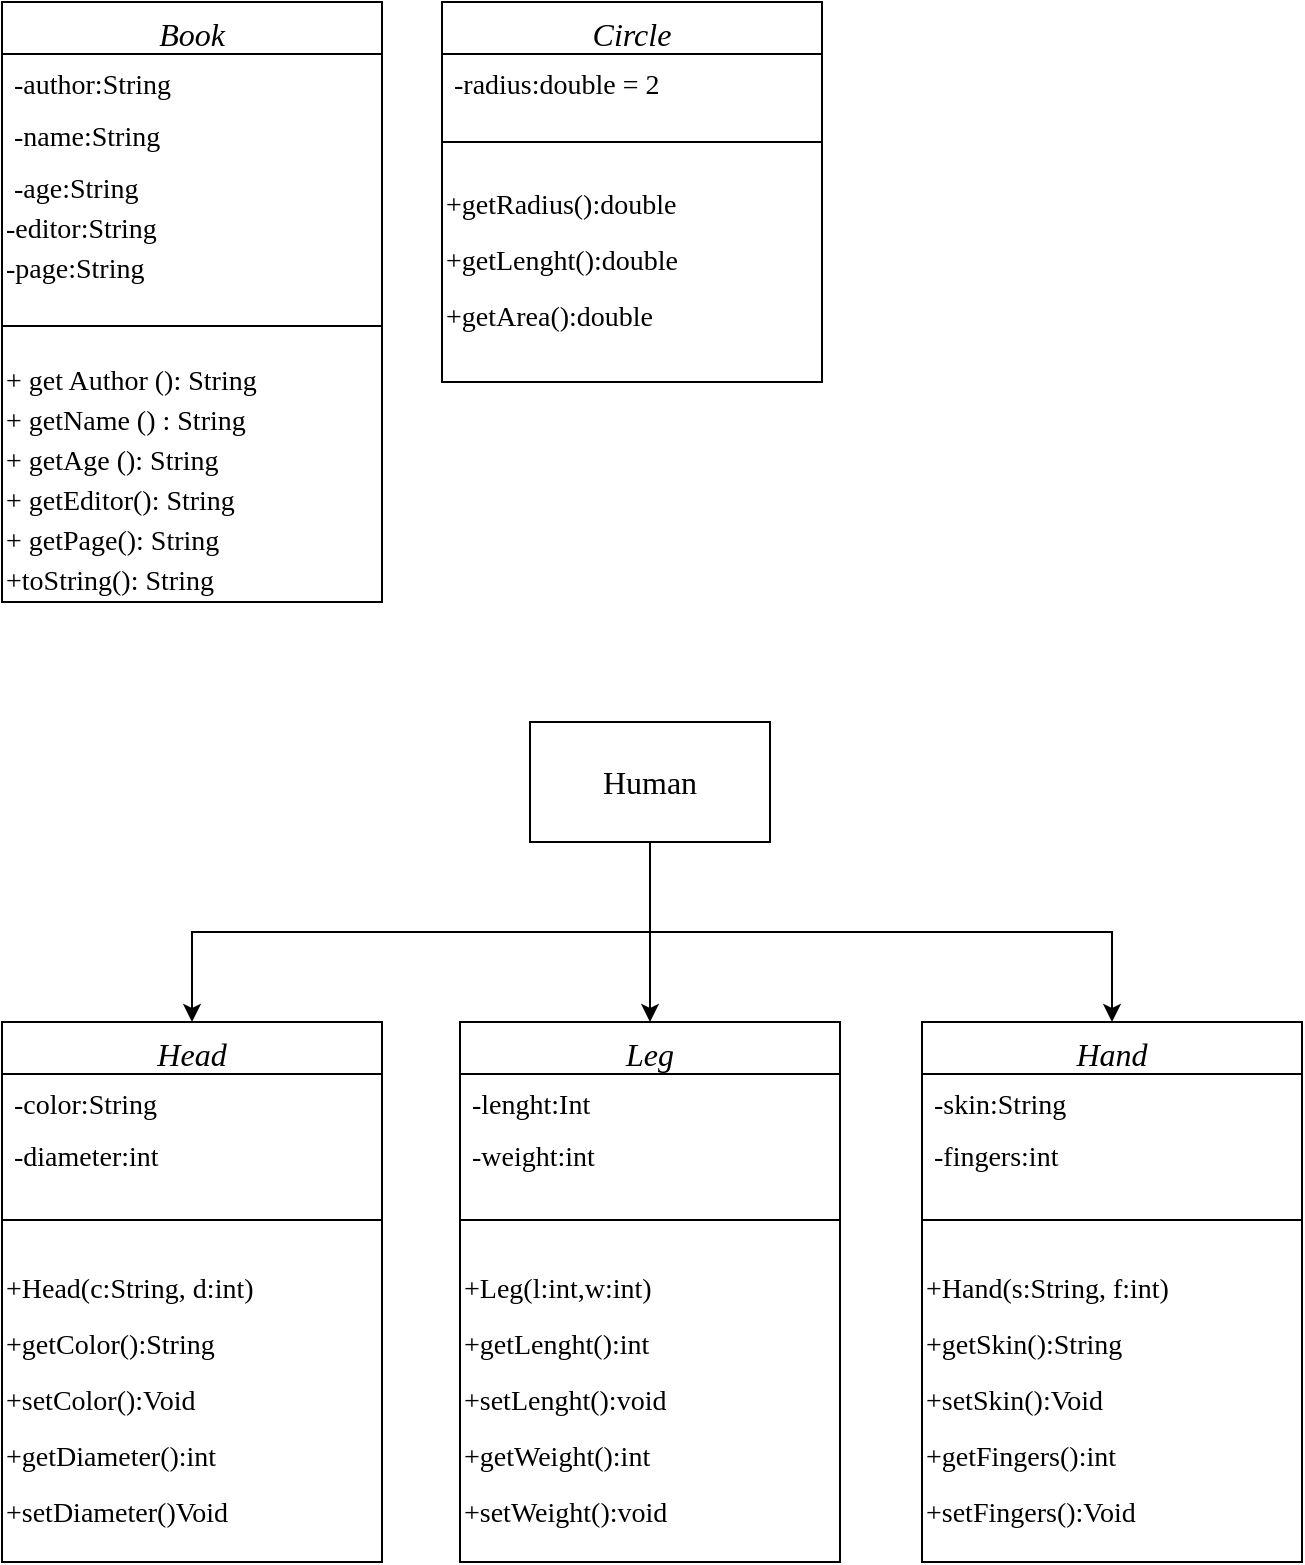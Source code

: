 <mxfile version="13.7.2" type="github">
  <diagram id="C5RBs43oDa-KdzZeNtuy" name="Page-1">
    <mxGraphModel dx="1117" dy="679" grid="1" gridSize="10" guides="1" tooltips="1" connect="1" arrows="1" fold="1" page="1" pageScale="1" pageWidth="827" pageHeight="1169" math="0" shadow="0">
      <root>
        <mxCell id="WIyWlLk6GJQsqaUBKTNV-0" />
        <mxCell id="WIyWlLk6GJQsqaUBKTNV-1" parent="WIyWlLk6GJQsqaUBKTNV-0" />
        <mxCell id="zkfFHV4jXpPFQw0GAbJ--0" value="Book" style="swimlane;fontStyle=2;align=center;verticalAlign=top;childLayout=stackLayout;horizontal=1;startSize=26;horizontalStack=0;resizeParent=1;resizeLast=0;collapsible=1;marginBottom=0;rounded=0;shadow=0;strokeWidth=1;fontFamily=Times New Roman;fontSize=16;" parent="WIyWlLk6GJQsqaUBKTNV-1" vertex="1">
          <mxGeometry x="90" y="60" width="190" height="300" as="geometry">
            <mxRectangle x="230" y="140" width="160" height="26" as="alternateBounds" />
          </mxGeometry>
        </mxCell>
        <mxCell id="zkfFHV4jXpPFQw0GAbJ--1" value="-author:String" style="text;align=left;verticalAlign=top;spacingLeft=4;spacingRight=4;overflow=hidden;rotatable=0;points=[[0,0.5],[1,0.5]];portConstraint=eastwest;fontFamily=Times New Roman;fontSize=14;" parent="zkfFHV4jXpPFQw0GAbJ--0" vertex="1">
          <mxGeometry y="26" width="190" height="26" as="geometry" />
        </mxCell>
        <mxCell id="zkfFHV4jXpPFQw0GAbJ--2" value="-name:String" style="text;align=left;verticalAlign=top;spacingLeft=4;spacingRight=4;overflow=hidden;rotatable=0;points=[[0,0.5],[1,0.5]];portConstraint=eastwest;rounded=0;shadow=0;html=0;fontFamily=Times New Roman;fontSize=14;" parent="zkfFHV4jXpPFQw0GAbJ--0" vertex="1">
          <mxGeometry y="52" width="190" height="26" as="geometry" />
        </mxCell>
        <mxCell id="zkfFHV4jXpPFQw0GAbJ--3" value="-age:String" style="text;align=left;verticalAlign=top;spacingLeft=4;spacingRight=4;overflow=hidden;rotatable=0;points=[[0,0.5],[1,0.5]];portConstraint=eastwest;rounded=0;shadow=0;html=0;fontFamily=Times New Roman;fontSize=14;" parent="zkfFHV4jXpPFQw0GAbJ--0" vertex="1">
          <mxGeometry y="78" width="190" height="26" as="geometry" />
        </mxCell>
        <mxCell id="YFlFLyjwC8dop75LKzHm-1" value="-editor:String" style="text;html=1;strokeColor=none;fillColor=none;align=left;verticalAlign=middle;whiteSpace=wrap;rounded=0;fontFamily=Times New Roman;fontSize=14;" vertex="1" parent="zkfFHV4jXpPFQw0GAbJ--0">
          <mxGeometry y="104" width="190" height="20" as="geometry" />
        </mxCell>
        <mxCell id="YFlFLyjwC8dop75LKzHm-0" value="-page:String" style="text;html=1;strokeColor=none;fillColor=none;align=left;verticalAlign=middle;whiteSpace=wrap;rounded=0;fontFamily=Times New Roman;fontSize=14;" vertex="1" parent="zkfFHV4jXpPFQw0GAbJ--0">
          <mxGeometry y="124" width="190" height="20" as="geometry" />
        </mxCell>
        <mxCell id="zkfFHV4jXpPFQw0GAbJ--4" value="" style="line;html=1;strokeWidth=1;align=left;verticalAlign=middle;spacingTop=-1;spacingLeft=3;spacingRight=3;rotatable=0;labelPosition=right;points=[];portConstraint=eastwest;fontFamily=Times New Roman;fontSize=14;" parent="zkfFHV4jXpPFQw0GAbJ--0" vertex="1">
          <mxGeometry y="144" width="190" height="36" as="geometry" />
        </mxCell>
        <mxCell id="YFlFLyjwC8dop75LKzHm-3" value="+ get Author (): String" style="text;html=1;strokeColor=none;fillColor=none;align=left;verticalAlign=middle;whiteSpace=wrap;rounded=0;fontFamily=Times New Roman;fontSize=14;" vertex="1" parent="zkfFHV4jXpPFQw0GAbJ--0">
          <mxGeometry y="180" width="190" height="20" as="geometry" />
        </mxCell>
        <mxCell id="YFlFLyjwC8dop75LKzHm-4" value="+ getName () : String" style="text;html=1;strokeColor=none;fillColor=none;align=left;verticalAlign=middle;whiteSpace=wrap;rounded=0;fontFamily=Times New Roman;fontSize=14;" vertex="1" parent="zkfFHV4jXpPFQw0GAbJ--0">
          <mxGeometry y="200" width="190" height="20" as="geometry" />
        </mxCell>
        <mxCell id="YFlFLyjwC8dop75LKzHm-5" value="+ getAge (): String" style="text;html=1;strokeColor=none;fillColor=none;align=left;verticalAlign=middle;whiteSpace=wrap;rounded=0;fontFamily=Times New Roman;fontSize=14;" vertex="1" parent="zkfFHV4jXpPFQw0GAbJ--0">
          <mxGeometry y="220" width="190" height="20" as="geometry" />
        </mxCell>
        <mxCell id="YFlFLyjwC8dop75LKzHm-6" value="+ getEditor(): String" style="text;html=1;strokeColor=none;fillColor=none;align=left;verticalAlign=middle;whiteSpace=wrap;rounded=0;fontFamily=Times New Roman;fontSize=14;" vertex="1" parent="zkfFHV4jXpPFQw0GAbJ--0">
          <mxGeometry y="240" width="190" height="20" as="geometry" />
        </mxCell>
        <mxCell id="YFlFLyjwC8dop75LKzHm-7" value="+ getPage(): String" style="text;html=1;strokeColor=none;fillColor=none;align=left;verticalAlign=middle;whiteSpace=wrap;rounded=0;fontFamily=Times New Roman;fontSize=14;" vertex="1" parent="zkfFHV4jXpPFQw0GAbJ--0">
          <mxGeometry y="260" width="190" height="20" as="geometry" />
        </mxCell>
        <mxCell id="YFlFLyjwC8dop75LKzHm-8" value="+toString(): String" style="text;html=1;strokeColor=none;fillColor=none;align=left;verticalAlign=middle;whiteSpace=wrap;rounded=0;fontFamily=Times New Roman;fontSize=14;" vertex="1" parent="zkfFHV4jXpPFQw0GAbJ--0">
          <mxGeometry y="280" width="190" height="20" as="geometry" />
        </mxCell>
        <mxCell id="YFlFLyjwC8dop75LKzHm-10" value="Circle" style="swimlane;fontStyle=2;align=center;verticalAlign=top;childLayout=stackLayout;horizontal=1;startSize=26;horizontalStack=0;resizeParent=1;resizeLast=0;collapsible=1;marginBottom=0;rounded=0;shadow=0;strokeWidth=1;fontFamily=Times New Roman;fontSize=16;" vertex="1" parent="WIyWlLk6GJQsqaUBKTNV-1">
          <mxGeometry x="310" y="60" width="190" height="190" as="geometry">
            <mxRectangle x="230" y="140" width="160" height="26" as="alternateBounds" />
          </mxGeometry>
        </mxCell>
        <mxCell id="YFlFLyjwC8dop75LKzHm-11" value="-radius:double = 2" style="text;align=left;verticalAlign=top;spacingLeft=4;spacingRight=4;overflow=hidden;rotatable=0;points=[[0,0.5],[1,0.5]];portConstraint=eastwest;fontFamily=Times New Roman;fontSize=14;" vertex="1" parent="YFlFLyjwC8dop75LKzHm-10">
          <mxGeometry y="26" width="190" height="26" as="geometry" />
        </mxCell>
        <mxCell id="YFlFLyjwC8dop75LKzHm-16" value="" style="line;html=1;strokeWidth=1;align=left;verticalAlign=middle;spacingTop=-1;spacingLeft=3;spacingRight=3;rotatable=0;labelPosition=right;points=[];portConstraint=eastwest;fontFamily=Times New Roman;fontSize=14;" vertex="1" parent="YFlFLyjwC8dop75LKzHm-10">
          <mxGeometry y="52" width="190" height="36" as="geometry" />
        </mxCell>
        <mxCell id="YFlFLyjwC8dop75LKzHm-17" value="+getRadius():double" style="text;html=1;strokeColor=none;fillColor=none;align=left;verticalAlign=middle;whiteSpace=wrap;rounded=0;fontFamily=Times New Roman;fontSize=14;" vertex="1" parent="YFlFLyjwC8dop75LKzHm-10">
          <mxGeometry y="88" width="190" height="28" as="geometry" />
        </mxCell>
        <mxCell id="YFlFLyjwC8dop75LKzHm-23" value="+getLenght():double" style="text;html=1;strokeColor=none;fillColor=none;align=left;verticalAlign=middle;whiteSpace=wrap;rounded=0;fontFamily=Times New Roman;fontSize=14;" vertex="1" parent="YFlFLyjwC8dop75LKzHm-10">
          <mxGeometry y="116" width="190" height="28" as="geometry" />
        </mxCell>
        <mxCell id="YFlFLyjwC8dop75LKzHm-24" value="+getArea():double" style="text;html=1;strokeColor=none;fillColor=none;align=left;verticalAlign=middle;whiteSpace=wrap;rounded=0;fontFamily=Times New Roman;fontSize=14;" vertex="1" parent="YFlFLyjwC8dop75LKzHm-10">
          <mxGeometry y="144" width="190" height="28" as="geometry" />
        </mxCell>
        <mxCell id="YFlFLyjwC8dop75LKzHm-25" value="Head" style="swimlane;fontStyle=2;align=center;verticalAlign=top;childLayout=stackLayout;horizontal=1;startSize=26;horizontalStack=0;resizeParent=1;resizeLast=0;collapsible=1;marginBottom=0;rounded=0;shadow=0;strokeWidth=1;fontFamily=Times New Roman;fontSize=16;" vertex="1" parent="WIyWlLk6GJQsqaUBKTNV-1">
          <mxGeometry x="90" y="570" width="190" height="270" as="geometry">
            <mxRectangle x="230" y="140" width="160" height="26" as="alternateBounds" />
          </mxGeometry>
        </mxCell>
        <mxCell id="YFlFLyjwC8dop75LKzHm-26" value="-color:String" style="text;align=left;verticalAlign=top;spacingLeft=4;spacingRight=4;overflow=hidden;rotatable=0;points=[[0,0.5],[1,0.5]];portConstraint=eastwest;fontFamily=Times New Roman;fontSize=14;" vertex="1" parent="YFlFLyjwC8dop75LKzHm-25">
          <mxGeometry y="26" width="190" height="26" as="geometry" />
        </mxCell>
        <mxCell id="YFlFLyjwC8dop75LKzHm-31" value="-diameter:int" style="text;align=left;verticalAlign=top;spacingLeft=4;spacingRight=4;overflow=hidden;rotatable=0;points=[[0,0.5],[1,0.5]];portConstraint=eastwest;fontFamily=Times New Roman;fontSize=14;" vertex="1" parent="YFlFLyjwC8dop75LKzHm-25">
          <mxGeometry y="52" width="190" height="26" as="geometry" />
        </mxCell>
        <mxCell id="YFlFLyjwC8dop75LKzHm-27" value="" style="line;html=1;strokeWidth=1;align=left;verticalAlign=middle;spacingTop=-1;spacingLeft=3;spacingRight=3;rotatable=0;labelPosition=right;points=[];portConstraint=eastwest;fontFamily=Times New Roman;fontSize=14;" vertex="1" parent="YFlFLyjwC8dop75LKzHm-25">
          <mxGeometry y="78" width="190" height="42" as="geometry" />
        </mxCell>
        <mxCell id="YFlFLyjwC8dop75LKzHm-28" value="+Head(c:String, d:int)" style="text;html=1;strokeColor=none;fillColor=none;align=left;verticalAlign=middle;whiteSpace=wrap;rounded=0;fontFamily=Times New Roman;fontSize=14;" vertex="1" parent="YFlFLyjwC8dop75LKzHm-25">
          <mxGeometry y="120" width="190" height="28" as="geometry" />
        </mxCell>
        <mxCell id="YFlFLyjwC8dop75LKzHm-29" value="+getColor():String" style="text;html=1;strokeColor=none;fillColor=none;align=left;verticalAlign=middle;whiteSpace=wrap;rounded=0;fontFamily=Times New Roman;fontSize=14;" vertex="1" parent="YFlFLyjwC8dop75LKzHm-25">
          <mxGeometry y="148" width="190" height="28" as="geometry" />
        </mxCell>
        <mxCell id="YFlFLyjwC8dop75LKzHm-30" value="+setColor():Void" style="text;html=1;strokeColor=none;fillColor=none;align=left;verticalAlign=middle;whiteSpace=wrap;rounded=0;fontFamily=Times New Roman;fontSize=14;" vertex="1" parent="YFlFLyjwC8dop75LKzHm-25">
          <mxGeometry y="176" width="190" height="28" as="geometry" />
        </mxCell>
        <mxCell id="YFlFLyjwC8dop75LKzHm-32" value="+getDiameter():int" style="text;html=1;strokeColor=none;fillColor=none;align=left;verticalAlign=middle;whiteSpace=wrap;rounded=0;fontFamily=Times New Roman;fontSize=14;" vertex="1" parent="YFlFLyjwC8dop75LKzHm-25">
          <mxGeometry y="204" width="190" height="28" as="geometry" />
        </mxCell>
        <mxCell id="YFlFLyjwC8dop75LKzHm-33" value="+setDiameter()Void" style="text;html=1;strokeColor=none;fillColor=none;align=left;verticalAlign=middle;whiteSpace=wrap;rounded=0;fontFamily=Times New Roman;fontSize=14;" vertex="1" parent="YFlFLyjwC8dop75LKzHm-25">
          <mxGeometry y="232" width="190" height="28" as="geometry" />
        </mxCell>
        <mxCell id="YFlFLyjwC8dop75LKzHm-44" style="edgeStyle=orthogonalEdgeStyle;rounded=0;orthogonalLoop=1;jettySize=auto;html=1;exitX=0.5;exitY=1;exitDx=0;exitDy=0;entryX=0.5;entryY=0;entryDx=0;entryDy=0;fontFamily=Times New Roman;fontSize=16;" edge="1" parent="WIyWlLk6GJQsqaUBKTNV-1" source="YFlFLyjwC8dop75LKzHm-34" target="YFlFLyjwC8dop75LKzHm-35">
          <mxGeometry relative="1" as="geometry" />
        </mxCell>
        <mxCell id="YFlFLyjwC8dop75LKzHm-45" style="edgeStyle=orthogonalEdgeStyle;rounded=0;orthogonalLoop=1;jettySize=auto;html=1;exitX=0.5;exitY=1;exitDx=0;exitDy=0;entryX=0.5;entryY=0;entryDx=0;entryDy=0;fontFamily=Times New Roman;fontSize=16;" edge="1" parent="WIyWlLk6GJQsqaUBKTNV-1" source="YFlFLyjwC8dop75LKzHm-34" target="YFlFLyjwC8dop75LKzHm-25">
          <mxGeometry relative="1" as="geometry" />
        </mxCell>
        <mxCell id="YFlFLyjwC8dop75LKzHm-55" style="edgeStyle=orthogonalEdgeStyle;rounded=0;orthogonalLoop=1;jettySize=auto;html=1;exitX=0.5;exitY=1;exitDx=0;exitDy=0;entryX=0.5;entryY=0;entryDx=0;entryDy=0;fontFamily=Times New Roman;fontSize=16;" edge="1" parent="WIyWlLk6GJQsqaUBKTNV-1" source="YFlFLyjwC8dop75LKzHm-34" target="YFlFLyjwC8dop75LKzHm-46">
          <mxGeometry relative="1" as="geometry" />
        </mxCell>
        <mxCell id="YFlFLyjwC8dop75LKzHm-34" value="Human" style="rounded=0;whiteSpace=wrap;html=1;fontFamily=Times New Roman;fontSize=16;align=center;" vertex="1" parent="WIyWlLk6GJQsqaUBKTNV-1">
          <mxGeometry x="354" y="420" width="120" height="60" as="geometry" />
        </mxCell>
        <mxCell id="YFlFLyjwC8dop75LKzHm-35" value="Leg" style="swimlane;fontStyle=2;align=center;verticalAlign=top;childLayout=stackLayout;horizontal=1;startSize=26;horizontalStack=0;resizeParent=1;resizeLast=0;collapsible=1;marginBottom=0;rounded=0;shadow=0;strokeWidth=1;fontFamily=Times New Roman;fontSize=16;" vertex="1" parent="WIyWlLk6GJQsqaUBKTNV-1">
          <mxGeometry x="319" y="570" width="190" height="270" as="geometry">
            <mxRectangle x="230" y="140" width="160" height="26" as="alternateBounds" />
          </mxGeometry>
        </mxCell>
        <mxCell id="YFlFLyjwC8dop75LKzHm-36" value="-lenght:Int" style="text;align=left;verticalAlign=top;spacingLeft=4;spacingRight=4;overflow=hidden;rotatable=0;points=[[0,0.5],[1,0.5]];portConstraint=eastwest;fontFamily=Times New Roman;fontSize=14;" vertex="1" parent="YFlFLyjwC8dop75LKzHm-35">
          <mxGeometry y="26" width="190" height="26" as="geometry" />
        </mxCell>
        <mxCell id="YFlFLyjwC8dop75LKzHm-37" value="-weight:int" style="text;align=left;verticalAlign=top;spacingLeft=4;spacingRight=4;overflow=hidden;rotatable=0;points=[[0,0.5],[1,0.5]];portConstraint=eastwest;fontFamily=Times New Roman;fontSize=14;" vertex="1" parent="YFlFLyjwC8dop75LKzHm-35">
          <mxGeometry y="52" width="190" height="26" as="geometry" />
        </mxCell>
        <mxCell id="YFlFLyjwC8dop75LKzHm-38" value="" style="line;html=1;strokeWidth=1;align=left;verticalAlign=middle;spacingTop=-1;spacingLeft=3;spacingRight=3;rotatable=0;labelPosition=right;points=[];portConstraint=eastwest;fontFamily=Times New Roman;fontSize=14;" vertex="1" parent="YFlFLyjwC8dop75LKzHm-35">
          <mxGeometry y="78" width="190" height="42" as="geometry" />
        </mxCell>
        <mxCell id="YFlFLyjwC8dop75LKzHm-39" value="+Leg(l:int,w:int)" style="text;html=1;strokeColor=none;fillColor=none;align=left;verticalAlign=middle;whiteSpace=wrap;rounded=0;fontFamily=Times New Roman;fontSize=14;" vertex="1" parent="YFlFLyjwC8dop75LKzHm-35">
          <mxGeometry y="120" width="190" height="28" as="geometry" />
        </mxCell>
        <mxCell id="YFlFLyjwC8dop75LKzHm-40" value="+getLenght():int" style="text;html=1;strokeColor=none;fillColor=none;align=left;verticalAlign=middle;whiteSpace=wrap;rounded=0;fontFamily=Times New Roman;fontSize=14;" vertex="1" parent="YFlFLyjwC8dop75LKzHm-35">
          <mxGeometry y="148" width="190" height="28" as="geometry" />
        </mxCell>
        <mxCell id="YFlFLyjwC8dop75LKzHm-41" value="+setLenght():void" style="text;html=1;strokeColor=none;fillColor=none;align=left;verticalAlign=middle;whiteSpace=wrap;rounded=0;fontFamily=Times New Roman;fontSize=14;" vertex="1" parent="YFlFLyjwC8dop75LKzHm-35">
          <mxGeometry y="176" width="190" height="28" as="geometry" />
        </mxCell>
        <mxCell id="YFlFLyjwC8dop75LKzHm-42" value="+getWeight():int" style="text;html=1;strokeColor=none;fillColor=none;align=left;verticalAlign=middle;whiteSpace=wrap;rounded=0;fontFamily=Times New Roman;fontSize=14;" vertex="1" parent="YFlFLyjwC8dop75LKzHm-35">
          <mxGeometry y="204" width="190" height="28" as="geometry" />
        </mxCell>
        <mxCell id="YFlFLyjwC8dop75LKzHm-43" value="+setWeight():void" style="text;html=1;strokeColor=none;fillColor=none;align=left;verticalAlign=middle;whiteSpace=wrap;rounded=0;fontFamily=Times New Roman;fontSize=14;" vertex="1" parent="YFlFLyjwC8dop75LKzHm-35">
          <mxGeometry y="232" width="190" height="28" as="geometry" />
        </mxCell>
        <mxCell id="YFlFLyjwC8dop75LKzHm-46" value="Hand" style="swimlane;fontStyle=2;align=center;verticalAlign=top;childLayout=stackLayout;horizontal=1;startSize=26;horizontalStack=0;resizeParent=1;resizeLast=0;collapsible=1;marginBottom=0;rounded=0;shadow=0;strokeWidth=1;fontFamily=Times New Roman;fontSize=16;" vertex="1" parent="WIyWlLk6GJQsqaUBKTNV-1">
          <mxGeometry x="550" y="570" width="190" height="270" as="geometry">
            <mxRectangle x="230" y="140" width="160" height="26" as="alternateBounds" />
          </mxGeometry>
        </mxCell>
        <mxCell id="YFlFLyjwC8dop75LKzHm-47" value="-skin:String" style="text;align=left;verticalAlign=top;spacingLeft=4;spacingRight=4;overflow=hidden;rotatable=0;points=[[0,0.5],[1,0.5]];portConstraint=eastwest;fontFamily=Times New Roman;fontSize=14;" vertex="1" parent="YFlFLyjwC8dop75LKzHm-46">
          <mxGeometry y="26" width="190" height="26" as="geometry" />
        </mxCell>
        <mxCell id="YFlFLyjwC8dop75LKzHm-48" value="-fingers:int" style="text;align=left;verticalAlign=top;spacingLeft=4;spacingRight=4;overflow=hidden;rotatable=0;points=[[0,0.5],[1,0.5]];portConstraint=eastwest;fontFamily=Times New Roman;fontSize=14;" vertex="1" parent="YFlFLyjwC8dop75LKzHm-46">
          <mxGeometry y="52" width="190" height="26" as="geometry" />
        </mxCell>
        <mxCell id="YFlFLyjwC8dop75LKzHm-49" value="" style="line;html=1;strokeWidth=1;align=left;verticalAlign=middle;spacingTop=-1;spacingLeft=3;spacingRight=3;rotatable=0;labelPosition=right;points=[];portConstraint=eastwest;fontFamily=Times New Roman;fontSize=14;" vertex="1" parent="YFlFLyjwC8dop75LKzHm-46">
          <mxGeometry y="78" width="190" height="42" as="geometry" />
        </mxCell>
        <mxCell id="YFlFLyjwC8dop75LKzHm-50" value="+Hand(s:String, f:int)" style="text;html=1;strokeColor=none;fillColor=none;align=left;verticalAlign=middle;whiteSpace=wrap;rounded=0;fontFamily=Times New Roman;fontSize=14;" vertex="1" parent="YFlFLyjwC8dop75LKzHm-46">
          <mxGeometry y="120" width="190" height="28" as="geometry" />
        </mxCell>
        <mxCell id="YFlFLyjwC8dop75LKzHm-51" value="+getSkin():String" style="text;html=1;strokeColor=none;fillColor=none;align=left;verticalAlign=middle;whiteSpace=wrap;rounded=0;fontFamily=Times New Roman;fontSize=14;" vertex="1" parent="YFlFLyjwC8dop75LKzHm-46">
          <mxGeometry y="148" width="190" height="28" as="geometry" />
        </mxCell>
        <mxCell id="YFlFLyjwC8dop75LKzHm-52" value="+setSkin():Void" style="text;html=1;strokeColor=none;fillColor=none;align=left;verticalAlign=middle;whiteSpace=wrap;rounded=0;fontFamily=Times New Roman;fontSize=14;" vertex="1" parent="YFlFLyjwC8dop75LKzHm-46">
          <mxGeometry y="176" width="190" height="28" as="geometry" />
        </mxCell>
        <mxCell id="YFlFLyjwC8dop75LKzHm-53" value="+getFingers():int" style="text;html=1;strokeColor=none;fillColor=none;align=left;verticalAlign=middle;whiteSpace=wrap;rounded=0;fontFamily=Times New Roman;fontSize=14;" vertex="1" parent="YFlFLyjwC8dop75LKzHm-46">
          <mxGeometry y="204" width="190" height="28" as="geometry" />
        </mxCell>
        <mxCell id="YFlFLyjwC8dop75LKzHm-54" value="+setFingers():Void" style="text;html=1;strokeColor=none;fillColor=none;align=left;verticalAlign=middle;whiteSpace=wrap;rounded=0;fontFamily=Times New Roman;fontSize=14;" vertex="1" parent="YFlFLyjwC8dop75LKzHm-46">
          <mxGeometry y="232" width="190" height="28" as="geometry" />
        </mxCell>
      </root>
    </mxGraphModel>
  </diagram>
</mxfile>
